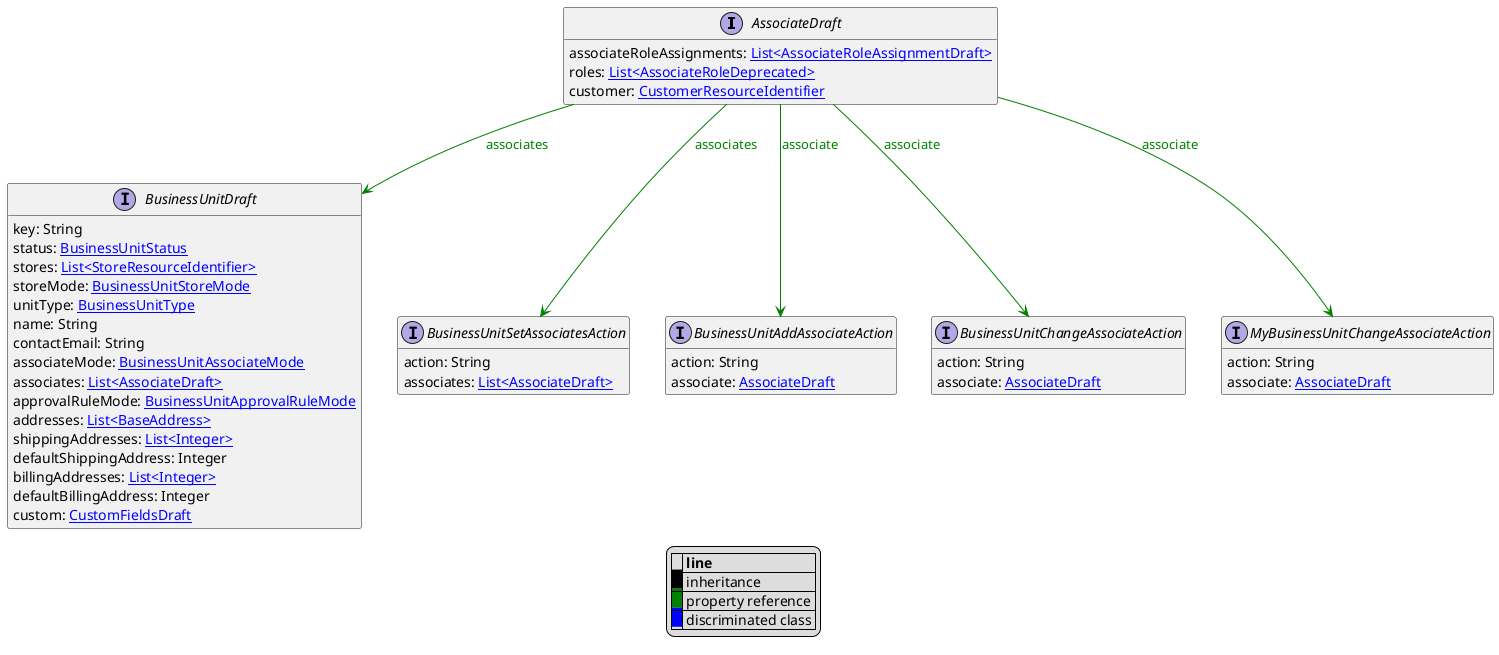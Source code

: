 @startuml

hide empty fields
hide empty methods
legend
|= |= line |
|<back:black>   </back>| inheritance |
|<back:green>   </back>| property reference |
|<back:blue>   </back>| discriminated class |
endlegend
interface AssociateDraft [[AssociateDraft.svg]]  {
    associateRoleAssignments: [[AssociateRoleAssignmentDraft.svg List<AssociateRoleAssignmentDraft>]]
    roles: [[AssociateRoleDeprecated.svg List<AssociateRoleDeprecated>]]
    customer: [[CustomerResourceIdentifier.svg CustomerResourceIdentifier]]
}



interface BusinessUnitDraft [[BusinessUnitDraft.svg]]  {
    key: String
    status: [[BusinessUnitStatus.svg BusinessUnitStatus]]
    stores: [[StoreResourceIdentifier.svg List<StoreResourceIdentifier>]]
    storeMode: [[BusinessUnitStoreMode.svg BusinessUnitStoreMode]]
    unitType: [[BusinessUnitType.svg BusinessUnitType]]
    name: String
    contactEmail: String
    associateMode: [[BusinessUnitAssociateMode.svg BusinessUnitAssociateMode]]
    associates: [[AssociateDraft.svg List<AssociateDraft>]]
    approvalRuleMode: [[BusinessUnitApprovalRuleMode.svg BusinessUnitApprovalRuleMode]]
    addresses: [[BaseAddress.svg List<BaseAddress>]]
    shippingAddresses: [[Integer.svg List<Integer>]]
    defaultShippingAddress: Integer
    billingAddresses: [[Integer.svg List<Integer>]]
    defaultBillingAddress: Integer
    custom: [[CustomFieldsDraft.svg CustomFieldsDraft]]
}
interface BusinessUnitSetAssociatesAction [[BusinessUnitSetAssociatesAction.svg]]  {
    action: String
    associates: [[AssociateDraft.svg List<AssociateDraft>]]
}
interface BusinessUnitAddAssociateAction [[BusinessUnitAddAssociateAction.svg]]  {
    action: String
    associate: [[AssociateDraft.svg AssociateDraft]]
}
interface BusinessUnitChangeAssociateAction [[BusinessUnitChangeAssociateAction.svg]]  {
    action: String
    associate: [[AssociateDraft.svg AssociateDraft]]
}
interface MyBusinessUnitChangeAssociateAction [[MyBusinessUnitChangeAssociateAction.svg]]  {
    action: String
    associate: [[AssociateDraft.svg AssociateDraft]]
}

AssociateDraft --> BusinessUnitDraft #green;text:green : "associates"
AssociateDraft --> BusinessUnitSetAssociatesAction #green;text:green : "associates"
AssociateDraft --> BusinessUnitAddAssociateAction #green;text:green : "associate"
AssociateDraft --> BusinessUnitChangeAssociateAction #green;text:green : "associate"
AssociateDraft --> MyBusinessUnitChangeAssociateAction #green;text:green : "associate"
@enduml

